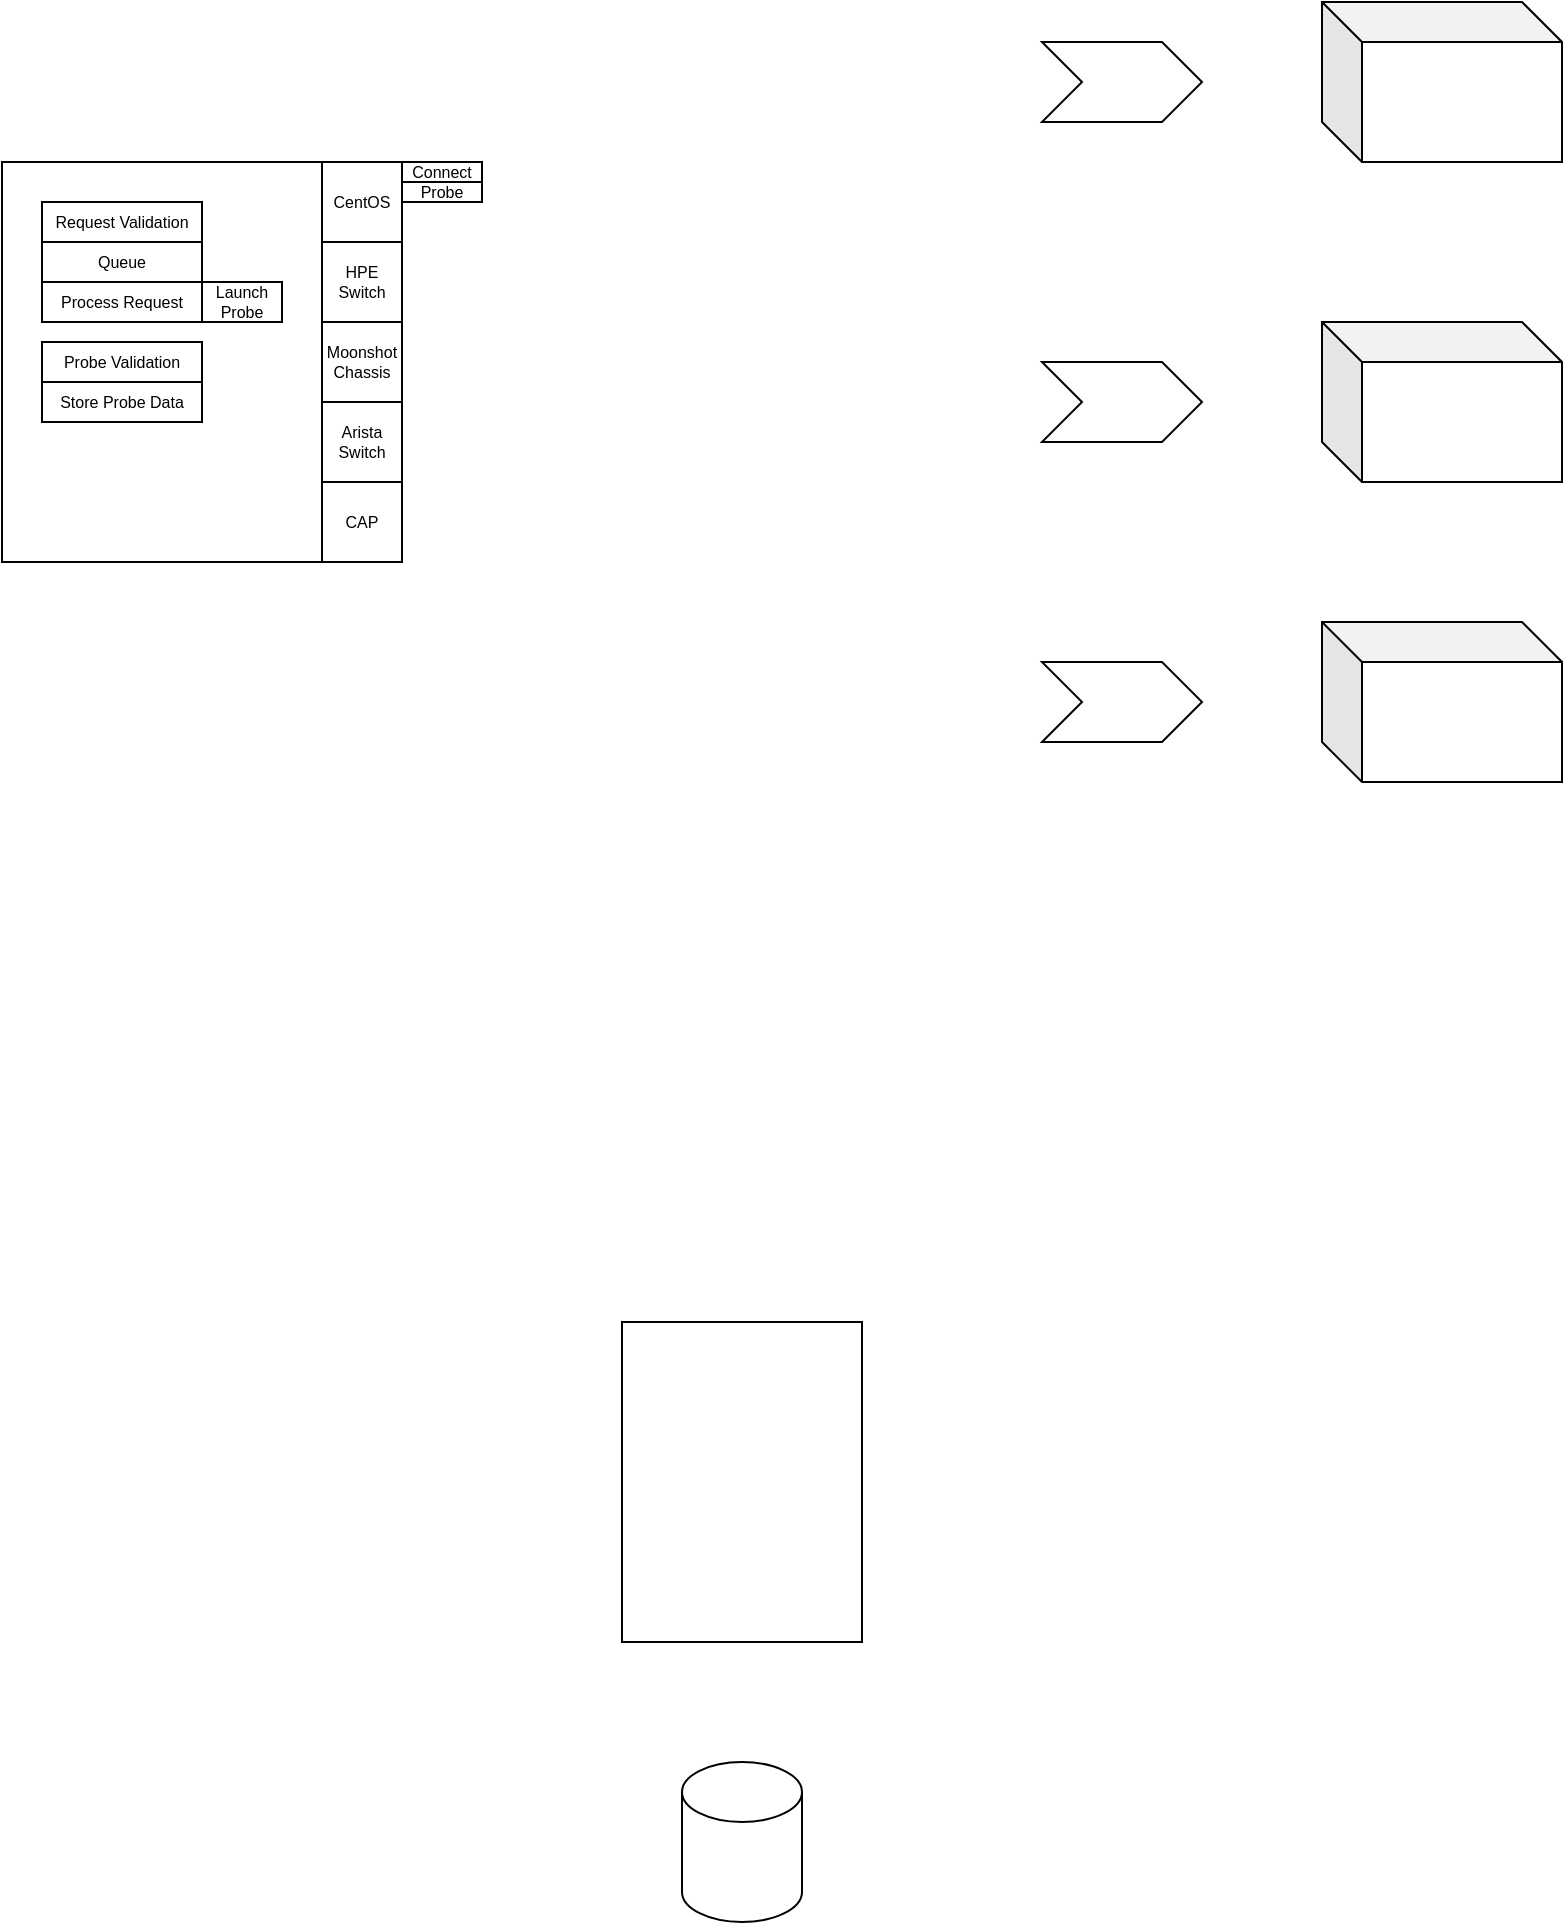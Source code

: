 <mxfile version="14.5.4" type="github">
  <diagram id="Um9rpBQmkER-Jhll_3ID" name="Page-1">
    <mxGraphModel dx="541" dy="355" grid="1" gridSize="10" guides="1" tooltips="1" connect="1" arrows="1" fold="1" page="1" pageScale="1" pageWidth="850" pageHeight="1100" math="0" shadow="0">
      <root>
        <mxCell id="0" />
        <mxCell id="1" parent="0" />
        <mxCell id="Z44L3zGBpMvY7xZWz86h-1" value="" style="shape=cylinder3;whiteSpace=wrap;html=1;boundedLbl=1;backgroundOutline=1;size=15;" vertex="1" parent="1">
          <mxGeometry x="380" y="920" width="60" height="80" as="geometry" />
        </mxCell>
        <mxCell id="Z44L3zGBpMvY7xZWz86h-2" value="" style="shape=cube;whiteSpace=wrap;html=1;boundedLbl=1;backgroundOutline=1;darkOpacity=0.05;darkOpacity2=0.1;" vertex="1" parent="1">
          <mxGeometry x="700" y="40" width="120" height="80" as="geometry" />
        </mxCell>
        <mxCell id="Z44L3zGBpMvY7xZWz86h-3" value="" style="shape=cube;whiteSpace=wrap;html=1;boundedLbl=1;backgroundOutline=1;darkOpacity=0.05;darkOpacity2=0.1;" vertex="1" parent="1">
          <mxGeometry x="700" y="200" width="120" height="80" as="geometry" />
        </mxCell>
        <mxCell id="Z44L3zGBpMvY7xZWz86h-4" value="" style="shape=cube;whiteSpace=wrap;html=1;boundedLbl=1;backgroundOutline=1;darkOpacity=0.05;darkOpacity2=0.1;" vertex="1" parent="1">
          <mxGeometry x="700" y="350" width="120" height="80" as="geometry" />
        </mxCell>
        <mxCell id="Z44L3zGBpMvY7xZWz86h-5" value="" style="rounded=0;whiteSpace=wrap;html=1;" vertex="1" parent="1">
          <mxGeometry x="350" y="700" width="120" height="160" as="geometry" />
        </mxCell>
        <mxCell id="Z44L3zGBpMvY7xZWz86h-6" value="" style="shape=step;perimeter=stepPerimeter;whiteSpace=wrap;html=1;fixedSize=1;" vertex="1" parent="1">
          <mxGeometry x="560" y="60" width="80" height="40" as="geometry" />
        </mxCell>
        <mxCell id="Z44L3zGBpMvY7xZWz86h-7" value="" style="shape=step;perimeter=stepPerimeter;whiteSpace=wrap;html=1;fixedSize=1;" vertex="1" parent="1">
          <mxGeometry x="560" y="220" width="80" height="40" as="geometry" />
        </mxCell>
        <mxCell id="Z44L3zGBpMvY7xZWz86h-8" value="" style="shape=step;perimeter=stepPerimeter;whiteSpace=wrap;html=1;fixedSize=1;" vertex="1" parent="1">
          <mxGeometry x="560" y="370" width="80" height="40" as="geometry" />
        </mxCell>
        <mxCell id="Z44L3zGBpMvY7xZWz86h-10" value="&lt;span style=&quot;color: rgba(0 , 0 , 0 , 0) ; font-family: monospace ; font-size: 0px&quot;&gt;%3CmxGraphModel%3E%3Croot%3E%3CmxCell%20id%3D%220%22%2F%3E%3CmxCell%20id%3D%221%22%20parent%3D%220%22%2F%3E%3CmxCell%20id%3D%222%22%20value%3D%22Request%20Validation%22%20style%3D%22rounded%3D0%3BwhiteSpace%3Dwrap%3Bhtml%3D1%3BfontSize%3D8%3B%22%20vertex%3D%221%22%20parent%3D%221%22%3E%3CmxGeometry%20x%3D%2260%22%20y%3D%22140%22%20width%3D%2280%22%20height%3D%2220%22%20as%3D%22geometry%22%2F%3E%3C%2FmxCell%3E%3C%2Froot%3E%3C%2FmxGraphModel%3E&lt;/span&gt;" style="rounded=0;whiteSpace=wrap;html=1;" vertex="1" parent="1">
          <mxGeometry x="40" y="120" width="160" height="200" as="geometry" />
        </mxCell>
        <mxCell id="Z44L3zGBpMvY7xZWz86h-11" value="&lt;font style=&quot;font-size: 8px;&quot;&gt;CentOS&lt;/font&gt;" style="rounded=0;whiteSpace=wrap;html=1;fontSize=8;" vertex="1" parent="1">
          <mxGeometry x="200" y="120" width="40" height="40" as="geometry" />
        </mxCell>
        <mxCell id="Z44L3zGBpMvY7xZWz86h-12" value="&lt;font style=&quot;font-size: 8px;&quot;&gt;HPE Switch&lt;/font&gt;" style="rounded=0;whiteSpace=wrap;html=1;fontSize=8;" vertex="1" parent="1">
          <mxGeometry x="200" y="160" width="40" height="40" as="geometry" />
        </mxCell>
        <mxCell id="Z44L3zGBpMvY7xZWz86h-13" value="&lt;font style=&quot;font-size: 8px;&quot;&gt;Moonshot Chassis&lt;/font&gt;" style="rounded=0;whiteSpace=wrap;html=1;fontSize=8;" vertex="1" parent="1">
          <mxGeometry x="200" y="200" width="40" height="40" as="geometry" />
        </mxCell>
        <mxCell id="Z44L3zGBpMvY7xZWz86h-14" value="&lt;font style=&quot;font-size: 8px;&quot;&gt;Arista Switch&lt;/font&gt;" style="rounded=0;whiteSpace=wrap;html=1;fontSize=8;" vertex="1" parent="1">
          <mxGeometry x="200" y="240" width="40" height="40" as="geometry" />
        </mxCell>
        <mxCell id="Z44L3zGBpMvY7xZWz86h-15" value="CAP" style="rounded=0;whiteSpace=wrap;html=1;fontSize=8;" vertex="1" parent="1">
          <mxGeometry x="200" y="280" width="40" height="40" as="geometry" />
        </mxCell>
        <mxCell id="Z44L3zGBpMvY7xZWz86h-17" value="Connect" style="rounded=0;whiteSpace=wrap;html=1;fontSize=8;" vertex="1" parent="1">
          <mxGeometry x="240" y="120" width="40" height="10" as="geometry" />
        </mxCell>
        <mxCell id="Z44L3zGBpMvY7xZWz86h-19" value="Probe" style="rounded=0;whiteSpace=wrap;html=1;fontSize=8;" vertex="1" parent="1">
          <mxGeometry x="240" y="130" width="40" height="10" as="geometry" />
        </mxCell>
        <mxCell id="Z44L3zGBpMvY7xZWz86h-20" value="Request Validation" style="rounded=0;whiteSpace=wrap;html=1;fontSize=8;" vertex="1" parent="1">
          <mxGeometry x="60" y="140" width="80" height="20" as="geometry" />
        </mxCell>
        <mxCell id="Z44L3zGBpMvY7xZWz86h-21" value="Queue" style="rounded=0;whiteSpace=wrap;html=1;fontSize=8;" vertex="1" parent="1">
          <mxGeometry x="60" y="160" width="80" height="20" as="geometry" />
        </mxCell>
        <mxCell id="Z44L3zGBpMvY7xZWz86h-22" value="Process Request" style="rounded=0;whiteSpace=wrap;html=1;fontSize=8;" vertex="1" parent="1">
          <mxGeometry x="60" y="180" width="80" height="20" as="geometry" />
        </mxCell>
        <mxCell id="Z44L3zGBpMvY7xZWz86h-23" value="Launch Probe" style="rounded=0;whiteSpace=wrap;html=1;fontSize=8;" vertex="1" parent="1">
          <mxGeometry x="140" y="180" width="40" height="20" as="geometry" />
        </mxCell>
        <mxCell id="Z44L3zGBpMvY7xZWz86h-24" value="Probe Validation" style="rounded=0;whiteSpace=wrap;html=1;fontSize=8;" vertex="1" parent="1">
          <mxGeometry x="60" y="210" width="80" height="20" as="geometry" />
        </mxCell>
        <mxCell id="Z44L3zGBpMvY7xZWz86h-25" value="Store Probe Data" style="rounded=0;whiteSpace=wrap;html=1;fontSize=8;" vertex="1" parent="1">
          <mxGeometry x="60" y="230" width="80" height="20" as="geometry" />
        </mxCell>
      </root>
    </mxGraphModel>
  </diagram>
</mxfile>
